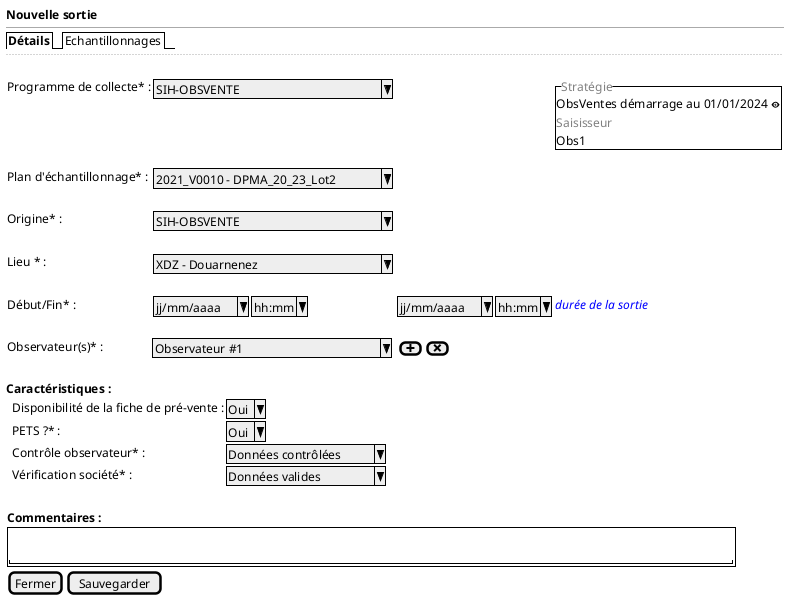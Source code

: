 @startsalt
{
  <b>Nouvelle sortie
  --
  {/ <b>Détails | Echantillonnages}
  ..
  .
  {

      Programme de collecte* :    | { ^SIH-OBSVENTE                ^ } | * | {^"<color:grey>Stratégie"
                                                                                              ObsVentes démarrage au 01/01/2024 <&eye>
                                                                                              <color:grey>Saisisseur
                                                                                              Obs1}
      Plan d'échantillonnage* :    | { ^2021_V0010 - DPMA_20_23_Lot2^}
      .
      Origine* :    | { ^SIH-OBSVENTE                ^ }
      .
      Lieu * :     | { ^XDZ - Douarnenez            ^ }
      .
      Début/Fin* :     | { ^jj/mm/aaaa^  |  ^hh:mm^ } { ^jj/mm/aaaa^  |  ^hh:mm^ } <i><color:blue>durée de la sortie
      .
      Observateur(s)* :            | ^ Observateur #1             ^ | { [<&plus>] | [<&x>] }
      .


  }

  <b>Caractéristiques :

  {
      . | Disponibilité de la fiche de pré-vente :| ^Oui^
      . | PETS ?* : | ^Oui^
      . | Contrôle observateur* : | ^Données contrôlées^
      . | Vérification société* : | ^Données valides   ^
      . | .
  }


  {
     <b>Commentaires :

     {+ .
        "                                                                                          "
     }
  }

  { [Fermer] | [Sauvegarder] }
}
@endsalt
